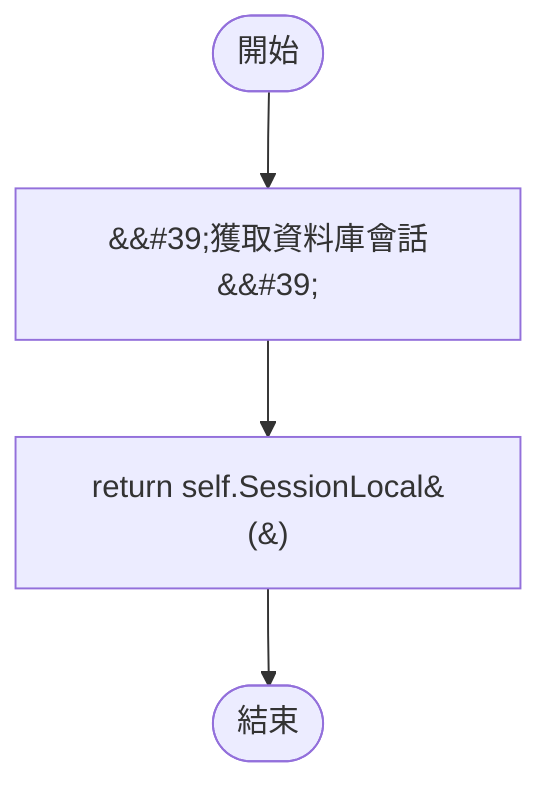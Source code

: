 flowchart TB
    n1([開始])
    n2([結束])
    n3[&amp;&#35;39;獲取資料庫會話&amp;&#35;39;]
    n4[return self.SessionLocal&#40;&#41;]
    n1 --> n3
    n3 --> n4
    n4 --> n2